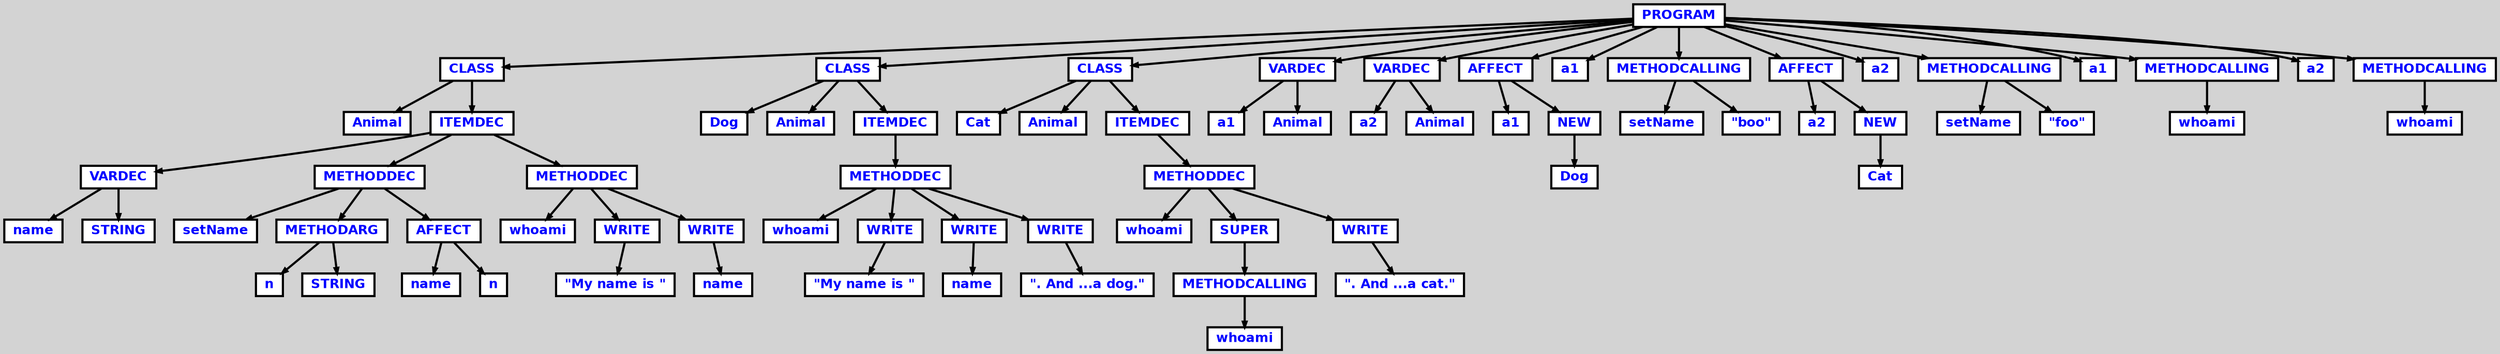 digraph {

	ordering=out;
	ranksep=.4;
	bgcolor="lightgrey"; node [shape=box, fixedsize=false, fontsize=12, fontname="Helvetica-bold", fontcolor="blue"
		width=.25, height=.25, color="black", fillcolor="white", style="filled, solid, bold"];
	edge [arrowsize=.5, color="black", style="bold"]

  n0 [label="PROGRAM"];
  n1 [label="CLASS"];
  n1 [label="CLASS"];
  n2 [label="Animal"];
  n3 [label="ITEMDEC"];
  n3 [label="ITEMDEC"];
  n4 [label="VARDEC"];
  n4 [label="VARDEC"];
  n5 [label="name"];
  n6 [label="STRING"];
  n7 [label="METHODDEC"];
  n7 [label="METHODDEC"];
  n8 [label="setName"];
  n9 [label="METHODARG"];
  n9 [label="METHODARG"];
  n10 [label="n"];
  n11 [label="STRING"];
  n12 [label="AFFECT"];
  n12 [label="AFFECT"];
  n13 [label="name"];
  n14 [label="n"];
  n15 [label="METHODDEC"];
  n15 [label="METHODDEC"];
  n16 [label="whoami"];
  n17 [label="WRITE"];
  n17 [label="WRITE"];
  n18 [label="\"My name is \""];
  n19 [label="WRITE"];
  n19 [label="WRITE"];
  n20 [label="name"];
  n21 [label="CLASS"];
  n21 [label="CLASS"];
  n22 [label="Dog"];
  n23 [label="Animal"];
  n24 [label="ITEMDEC"];
  n24 [label="ITEMDEC"];
  n25 [label="METHODDEC"];
  n25 [label="METHODDEC"];
  n26 [label="whoami"];
  n27 [label="WRITE"];
  n27 [label="WRITE"];
  n28 [label="\"My name is \""];
  n29 [label="WRITE"];
  n29 [label="WRITE"];
  n30 [label="name"];
  n31 [label="WRITE"];
  n31 [label="WRITE"];
  n32 [label="\". And ...a dog.\""];
  n33 [label="CLASS"];
  n33 [label="CLASS"];
  n34 [label="Cat"];
  n35 [label="Animal"];
  n36 [label="ITEMDEC"];
  n36 [label="ITEMDEC"];
  n37 [label="METHODDEC"];
  n37 [label="METHODDEC"];
  n38 [label="whoami"];
  n39 [label="SUPER"];
  n39 [label="SUPER"];
  n40 [label="METHODCALLING"];
  n40 [label="METHODCALLING"];
  n41 [label="whoami"];
  n42 [label="WRITE"];
  n42 [label="WRITE"];
  n43 [label="\". And ...a cat.\""];
  n44 [label="VARDEC"];
  n44 [label="VARDEC"];
  n45 [label="a1"];
  n46 [label="Animal"];
  n47 [label="VARDEC"];
  n47 [label="VARDEC"];
  n48 [label="a2"];
  n49 [label="Animal"];
  n50 [label="AFFECT"];
  n50 [label="AFFECT"];
  n51 [label="a1"];
  n52 [label="NEW"];
  n52 [label="NEW"];
  n53 [label="Dog"];
  n54 [label="a1"];
  n55 [label="METHODCALLING"];
  n55 [label="METHODCALLING"];
  n56 [label="setName"];
  n57 [label="\"boo\""];
  n58 [label="AFFECT"];
  n58 [label="AFFECT"];
  n59 [label="a2"];
  n60 [label="NEW"];
  n60 [label="NEW"];
  n61 [label="Cat"];
  n62 [label="a2"];
  n63 [label="METHODCALLING"];
  n63 [label="METHODCALLING"];
  n64 [label="setName"];
  n65 [label="\"foo\""];
  n66 [label="a1"];
  n67 [label="METHODCALLING"];
  n67 [label="METHODCALLING"];
  n68 [label="whoami"];
  n69 [label="a2"];
  n70 [label="METHODCALLING"];
  n70 [label="METHODCALLING"];
  n71 [label="whoami"];

  n0 -> n1 // "PROGRAM" -> "CLASS"
  n1 -> n2 // "CLASS" -> "Animal"
  n1 -> n3 // "CLASS" -> "ITEMDEC"
  n3 -> n4 // "ITEMDEC" -> "VARDEC"
  n4 -> n5 // "VARDEC" -> "name"
  n4 -> n6 // "VARDEC" -> "STRING"
  n3 -> n7 // "ITEMDEC" -> "METHODDEC"
  n7 -> n8 // "METHODDEC" -> "setName"
  n7 -> n9 // "METHODDEC" -> "METHODARG"
  n9 -> n10 // "METHODARG" -> "n"
  n9 -> n11 // "METHODARG" -> "STRING"
  n7 -> n12 // "METHODDEC" -> "AFFECT"
  n12 -> n13 // "AFFECT" -> "name"
  n12 -> n14 // "AFFECT" -> "n"
  n3 -> n15 // "ITEMDEC" -> "METHODDEC"
  n15 -> n16 // "METHODDEC" -> "whoami"
  n15 -> n17 // "METHODDEC" -> "WRITE"
  n17 -> n18 // "WRITE" -> "\"My name is \""
  n15 -> n19 // "METHODDEC" -> "WRITE"
  n19 -> n20 // "WRITE" -> "name"
  n0 -> n21 // "PROGRAM" -> "CLASS"
  n21 -> n22 // "CLASS" -> "Dog"
  n21 -> n23 // "CLASS" -> "Animal"
  n21 -> n24 // "CLASS" -> "ITEMDEC"
  n24 -> n25 // "ITEMDEC" -> "METHODDEC"
  n25 -> n26 // "METHODDEC" -> "whoami"
  n25 -> n27 // "METHODDEC" -> "WRITE"
  n27 -> n28 // "WRITE" -> "\"My name is \""
  n25 -> n29 // "METHODDEC" -> "WRITE"
  n29 -> n30 // "WRITE" -> "name"
  n25 -> n31 // "METHODDEC" -> "WRITE"
  n31 -> n32 // "WRITE" -> "\". And ...a dog.\""
  n0 -> n33 // "PROGRAM" -> "CLASS"
  n33 -> n34 // "CLASS" -> "Cat"
  n33 -> n35 // "CLASS" -> "Animal"
  n33 -> n36 // "CLASS" -> "ITEMDEC"
  n36 -> n37 // "ITEMDEC" -> "METHODDEC"
  n37 -> n38 // "METHODDEC" -> "whoami"
  n37 -> n39 // "METHODDEC" -> "SUPER"
  n39 -> n40 // "SUPER" -> "METHODCALLING"
  n40 -> n41 // "METHODCALLING" -> "whoami"
  n37 -> n42 // "METHODDEC" -> "WRITE"
  n42 -> n43 // "WRITE" -> "\". And ...a cat.\""
  n0 -> n44 // "PROGRAM" -> "VARDEC"
  n44 -> n45 // "VARDEC" -> "a1"
  n44 -> n46 // "VARDEC" -> "Animal"
  n0 -> n47 // "PROGRAM" -> "VARDEC"
  n47 -> n48 // "VARDEC" -> "a2"
  n47 -> n49 // "VARDEC" -> "Animal"
  n0 -> n50 // "PROGRAM" -> "AFFECT"
  n50 -> n51 // "AFFECT" -> "a1"
  n50 -> n52 // "AFFECT" -> "NEW"
  n52 -> n53 // "NEW" -> "Dog"
  n0 -> n54 // "PROGRAM" -> "a1"
  n0 -> n55 // "PROGRAM" -> "METHODCALLING"
  n55 -> n56 // "METHODCALLING" -> "setName"
  n55 -> n57 // "METHODCALLING" -> "\"boo\""
  n0 -> n58 // "PROGRAM" -> "AFFECT"
  n58 -> n59 // "AFFECT" -> "a2"
  n58 -> n60 // "AFFECT" -> "NEW"
  n60 -> n61 // "NEW" -> "Cat"
  n0 -> n62 // "PROGRAM" -> "a2"
  n0 -> n63 // "PROGRAM" -> "METHODCALLING"
  n63 -> n64 // "METHODCALLING" -> "setName"
  n63 -> n65 // "METHODCALLING" -> "\"foo\""
  n0 -> n66 // "PROGRAM" -> "a1"
  n0 -> n67 // "PROGRAM" -> "METHODCALLING"
  n67 -> n68 // "METHODCALLING" -> "whoami"
  n0 -> n69 // "PROGRAM" -> "a2"
  n0 -> n70 // "PROGRAM" -> "METHODCALLING"
  n70 -> n71 // "METHODCALLING" -> "whoami"

}
